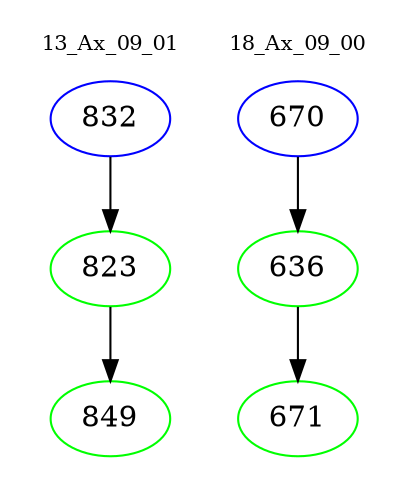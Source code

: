 digraph{
subgraph cluster_0 {
color = white
label = "13_Ax_09_01";
fontsize=10;
T0_832 [label="832", color="blue"]
T0_832 -> T0_823 [color="black"]
T0_823 [label="823", color="green"]
T0_823 -> T0_849 [color="black"]
T0_849 [label="849", color="green"]
}
subgraph cluster_1 {
color = white
label = "18_Ax_09_00";
fontsize=10;
T1_670 [label="670", color="blue"]
T1_670 -> T1_636 [color="black"]
T1_636 [label="636", color="green"]
T1_636 -> T1_671 [color="black"]
T1_671 [label="671", color="green"]
}
}
